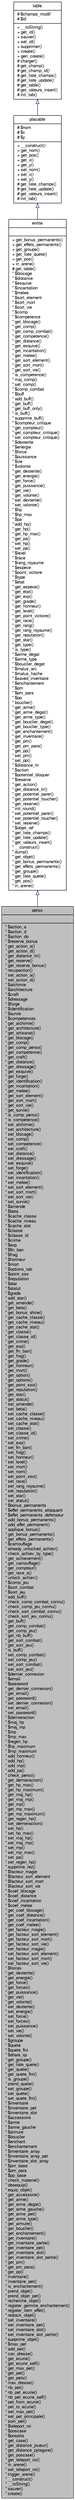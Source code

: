 digraph G
{
  bgcolor="transparent";
  edge [fontname="FreeSans",fontsize="10",labelfontname="FreeSans",labelfontsize="10"];
  node [fontname="FreeSans",fontsize="10",shape=record];
  Node1 [label="{perso\n||* $action_a\l* $action_d\l* $action_do\l* $reserve_bonus\l* get_action_a()\l* get_action_d()\l* get_distance_tir()\l* get_reserve()\l* get_reserve_bonus()\l* recupaction()\l* set_action_a()\l* set_action_d()\l* $alchimie\l* $architecture\l* $craft\l* $dressage\l* $forge\l* $identification\l* $survie\l* $competences\l* get_alchimie()\l* get_architecture()\l* get_artisanat()\l* get_blocage()\l* get_comp()\l* get_comp_perso()\l* get_competence()\l* get_craft()\l* get_distance()\l* get_dressage()\l* get_esquive()\l* get_forge()\l* get_identification()\l* get_incantation()\l* get_melee()\l* get_sort_element()\l* get_sort_mort()\l* get_sort_vie()\l* get_survie()\l* is_comp_perso()\l* is_competence()\l* set_alchimie()\l* set_architecture()\l* set_blocage()\l* set_comp()\l* set_competence()\l* set_craft()\l* set_distance()\l* set_dressage()\l* set_esquive()\l* set_forge()\l* set_identification()\l* set_incantation()\l* set_melee()\l* set_sort_element()\l* set_sort_mort()\l* set_sort_vie()\l* set_survie()\l* $amende\l* $beta\l* $cache_classe\l* $cache_niveau\l* $cache_stat\l* $classe\l* $classe_id\l* $crime\l* $exp\l* $fin_ban\l* $frag\l* $honneur\l* $mort\l* $options_tab\l* $point_sso\l* $reputation\l* $star\l* $statut\l* $grade\l* add_star()\l* get_amende()\l* get_beta()\l* get_bonus_shine()\l* get_cache_classe()\l* get_cache_niveau()\l* get_cache_stat()\l* get_classe()\l* get_classe_id()\l* get_crime()\l* get_exp()\l* get_fin_ban()\l* get_frag()\l* get_grade()\l* get_honneur()\l* get_mort()\l* get_option()\l* get_options()\l* get_point_sso()\l* get_reputation()\l* get_star()\l* get_statut()\l* set_amende()\l* set_beta()\l* set_cache_classe()\l* set_cache_niveau()\l* set_cache_stat()\l* set_classe()\l* set_classe_id()\l* set_crime()\l* set_exp()\l* set_fin_ban()\l* set_frag()\l* set_honneur()\l* set_level()\l* set_mort()\l* set_nom()\l* set_point_sso()\l* set_race()\l* set_rang_royaume()\l* set_reputation()\l* set_star()\l* set_statut()\l* $bonus_permanents\l* $effet_permanents_attaquant\l* $effet_permanents_defenseur\l* add_bonus_permanents()\l* add_effet_permanent()\l* applique_bonus()\l* get_bonus_permanents()\l* get_effets_permanents()\l* $camouflage\l* already_unlocked_achiev()\l* check_achiev_by_type()\l* get_achievement()\l* get_camouflage()\l* get_compteur()\l* get_race_a()\l* unlock_achiev()\l* $comp_jeu\l* $sort_combat\l* $sort_jeu\l* add_buff()\l* check_comp_combat_connu()\l* check_comp_jeu_connu()\l* check_sort_combat_connu()\l* check_sort_jeu_connu()\l* get_buff()\l* get_comp_combat()\l* get_comp_jeu()\l* get_nb_buff()\l* get_sort_combat()\l* get_sort_jeu()\l* is_buff()\l* set_comp_combat()\l* set_comp_jeu()\l* set_sort_combat()\l* set_sort_jeu()\l* $dernier_connexion\l* $email\l* $password\l* get_dernier_connexion()\l* get_email()\l* get_password()\l* set_dernier_connexion()\l* set_email()\l* set_password()\l* $dernieraction\l* $maj_hp\l* $maj_mp\l* $mp\l* $mp_max\l* $regen_hp\l* $hp_maximum\l* $mp_maximum\l* add_honneur()\l* add_hp()\l* add_mp()\l* add_pa()\l* check_perso()\l* get_dernieraction()\l* get_hp_max()\l* get_hp_maximum()\l* get_maj_hp()\l* get_maj_mp()\l* get_mp()\l* get_mp_max()\l* get_mp_maximum()\l* get_regen_hp()\l* set_dernieraction()\l* set_hp()\l* set_hp_max()\l* set_maj_hp()\l* set_maj_mp()\l* set_mp()\l* set_mp_max()\l* set_pa()\l* set_regen_hp()\l* supprime_rez()\l* $facteur_magie\l* $facteur_sort_element\l* $facteur_sort_mort\l* $facteur_sort_vie\l* $coef_blocage\l* $coef_distance\l* $coef_incantation\l* $coef_melee\l* get_coef_blocage()\l* get_coef_distance()\l* get_coef_incantation()\l* get_coef_melee()\l* get_facteur_magie()\l* get_facteur_sort_element()\l* get_facteur_sort_mort()\l* get_facteur_sort_vie()\l* set_facteur_magie()\l* set_facteur_sort_element()\l* set_facteur_sort_mort()\l* set_facteur_sort_vie()\l* $forcex\l* get_dexterite()\l* get_energie()\l* get_force()\l* get_forcex()\l* get_puissance()\l* get_vie()\l* get_volonte()\l* set_dexterite()\l* set_energie()\l* set_force()\l* set_forcex()\l* set_puissance()\l* set_vie()\l* set_volonte()\l* $groupe\l* $quete\l* $quete_fini\l* $share_xp\l* get_groupe()\l* get_liste_quete()\l* get_quete()\l* get_quete_fini()\l* is_groupe()\l* prend_quete()\l* set_groupe()\l* set_quete()\l* set_quete_fini()\l* $inventaire\l* $inventaire_pet\l* $inventaire_slot\l* $accessoire\l* $arme\l* $arme_gauche\l* $armure\l* $bouclier\l* $enchant\l* $enchantement\l* $inventaire_array\l* $inventaire_array_pet\l* $inventaire_slot_array\l* $pm_base\l* $pm_para\l* $pp_base\l* check_materiel()\l* desequip()\l* equip_objet()\l* get_accessoire()\l* get_arme()\l* get_arme_degat()\l* get_arme_gauche()\l* get_arme_pet()\l* get_arme_type()\l* get_armure()\l* get_bouclier()\l* get_enchantement()\l* get_inventaire()\l* get_inventaire_partie()\l* get_inventaire_pet()\l* get_inventaire_slot()\l* get_inventaire_slot_partie()\l* get_pm()\l* get_pm_para()\l* get_pp()\l* inventaire()\l* inventaire_pet()\l* is_enchantement()\l* prend_objet()\l* prend_objet_pet()\l* recherche_objet()\l* register_gemme_enchantement()\l* register_item_effet()\l* restack_objet()\l* set_inventaire()\l* set_inventaire_pet()\l* set_inventaire_slot()\l* set_inventaire_slot_partie()\l* supprime_objet()\l* $max_pet\l* add_pet()\l* can_dresse()\l* get_ecurie()\l* get_ecurie_self()\l* get_max_pet()\l* get_pet()\l* get_pets()\l* max_dresse()\l* nb_pet()\l* nb_pet_ecurie()\l* nb_pet_ecurie_self()\l* pet_from_ecurie()\l* pet_to_ecurie()\l* set_max_pet()\l* set_pet_principale()\l* soin_pet()\l* $teleport_roi\l* $poscase\l* $pospita\l* get_case()\l* get_distance_joueur()\l* get_distance_pytagore()\l* get_poscase()\l* get_teleport_roi()\l* in_arene()\l* set_teleport_roi()\l* trigger_arene()\l* __construct()\l* __toString()\l* sauver()\l* create()\l}",height=0.2,width=0.4,color="black", fillcolor="grey75", style="filled" fontcolor="black"];
  Node2 -> Node1 [dir=back,color="midnightblue",fontsize="10",style="solid",arrowtail="empty",fontname="FreeSans"];
  Node2 [label="{entite\n||+ get_bonus_permanents()\l+ get_effets_permanents()\l+ get_groupe()\l+ get_liste_quete()\l+ get_pos()\l+ in_arene()\l# get_table()\l* $blocage\l* $distance\l* $esquive\l* $incantation\l* $melee\l* $sort_element\l* $sort_mort\l* $sort_vie\l* $comp\l* $competence\l* get_blocage()\l* get_comp()\l* get_comp_combat()\l* get_competence()\l* get_distance()\l* get_esquive()\l* get_incantation()\l* get_melee()\l* get_sort_element()\l* get_sort_mort()\l* get_sort_vie()\l* is_competence()\l* maj_comp()\l* set_comp()\l* $comp_combat\l* $buff\l* add_buff()\l* get_buff()\l* get_buff_only()\l* is_buff()\l* supprime_buff()\l* $compteur_critique\l* get_compteur()\l* get_compteur_critique()\l* set_compteur_critique()\l* $dexterite\l* $energie\l* $force\l* $puissance\l* $vie\l* $volonte\l* get_dexterite()\l* get_energie()\l* get_force()\l* get_puissance()\l* get_vie()\l* get_volonte()\l* set_dexterite()\l* set_volonte()\l* $hp\l* $hp_max\l* $pa\l* add_hp()\l* get_hp()\l* get_hp_max()\l* get_pa()\l* set_hp()\l* set_pa()\l* $level\l* $race\l* $rang_royaume\l* $espece\l* $point_victoire\l* $type\l* $etat\l* get_espece()\l* get_etat()\l* get_exp()\l* get_grade()\l* get_honneur()\l* get_level()\l* get_point_victoire()\l* get_race()\l* get_rang()\l* get_rang_royaume()\l* get_reputation()\l* get_star()\l* get_type()\l* is_type()\l* $arme_degat\l* $arme_type\l* $bouclier_degat\l* $malus_arc\l* $malus_hache\l* $saved_inventaire\l* $enchantement\l* $pm\l* $pm_para\l* $pp\l* bouclier()\l* get_arme()\l* get_arme_degat()\l* get_arme_type()\l* get_bouclier_degat()\l* get_bouclier_type()\l* get_enchantement()\l* get_inventaire()\l* get_pm()\l* get_pm_para()\l* get_pp()\l* set_pm()\l* set_pp()\l* $distance_tir\l* $action\l* $potentiel_bloquer\l* $reserve\l* get_action()\l* get_distance_tir()\l* get_potentiel_parer()\l* get_potentiel_toucher()\l* get_reserve()\l* init_round()\l* set_potentiel_parer()\l* set_potentiel_toucher()\l* set_reserve()\l* $objet_ref\l* get_liste_champs()\l* get_liste_update()\l* get_valeurs_insert()\l* __construct()\l* dump()\l* get_objet()\l* get_bonus_permanents()\l* get_effets_permanents()\l* get_groupe()\l* get_liste_quete()\l* get_pos()\l* in_arene()\l}",height=0.2,width=0.4,color="black",URL="$classentite.html",tooltip="Classe représentant les participants à un combat."];
  Node3 -> Node2 [dir=back,color="midnightblue",fontsize="10",style="solid",arrowtail="empty",fontname="FreeSans"];
  Node3 [label="{placable\n|# $nom\l# $x\l# $y\l|+ __construct()\l+ get_nom()\l+ get_pos()\l+ get_x()\l+ get_y()\l+ set_nom()\l+ set_x()\l+ set_y()\l# get_liste_champs()\l# get_liste_update()\l# get_valeurs_insert()\l# init_tab()\l}",height=0.2,width=0.4,color="black",URL="$classplacable.html",tooltip="Classe Abstraite placable Cette classe à pour but de définir ce qu&#39;est un objet..."];
  Node4 -> Node3 [dir=back,color="midnightblue",fontsize="10",style="solid",arrowtail="empty",fontname="FreeSans"];
  Node4 [label="{table\n|# $champs_modif\l# $id\l|+ __toString()\l+ get_id()\l+ sauver()\l+ set_id()\l+ supprimer()\l+ create()\l+ gen_create()\l# charger()\l# get_champ()\l# get_champ_id()\l# get_liste_champs()\l# get_liste_update()\l# get_table()\l# get_valeurs_insert()\l# init_tab()\l}",height=0.2,width=0.4,color="black",URL="$classtable.html",tooltip="Classe de base pour les objets représentant un élément d&#39;une table dans la..."];
}
